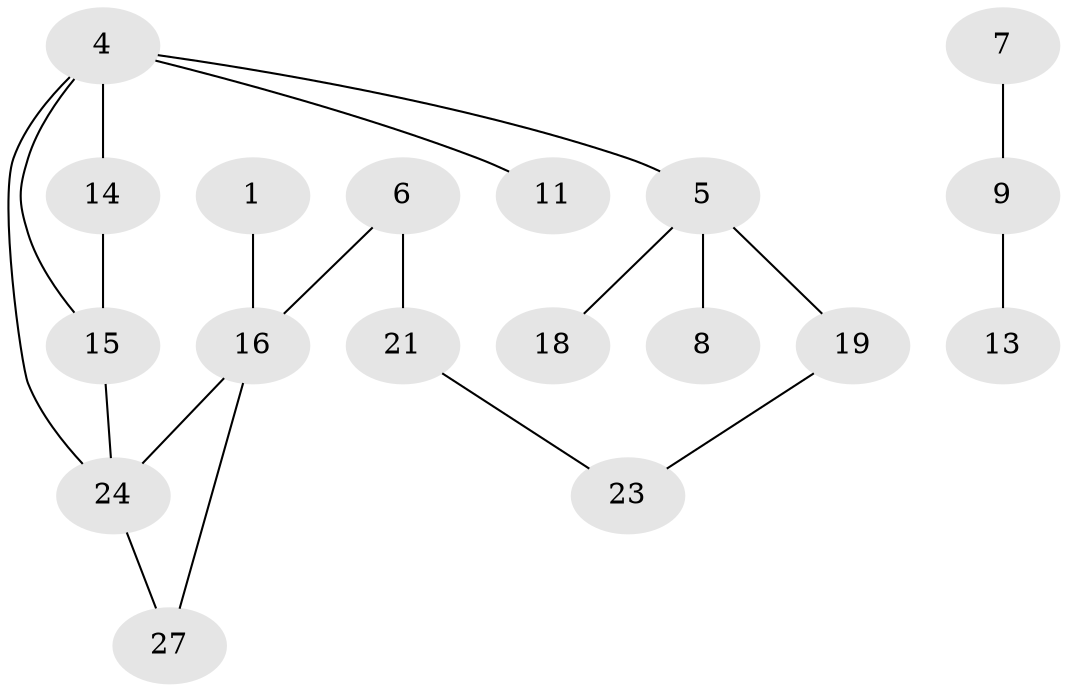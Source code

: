 // original degree distribution, {2: 0.2830188679245283, 3: 0.18867924528301888, 1: 0.3584905660377358, 5: 0.018867924528301886, 0: 0.11320754716981132, 4: 0.03773584905660377}
// Generated by graph-tools (version 1.1) at 2025/00/03/09/25 03:00:44]
// undirected, 18 vertices, 20 edges
graph export_dot {
graph [start="1"]
  node [color=gray90,style=filled];
  1;
  4;
  5;
  6;
  7;
  8;
  9;
  11;
  13;
  14;
  15;
  16;
  18;
  19;
  21;
  23;
  24;
  27;
  1 -- 16 [weight=1.0];
  4 -- 5 [weight=1.0];
  4 -- 11 [weight=1.0];
  4 -- 14 [weight=1.0];
  4 -- 15 [weight=1.0];
  4 -- 24 [weight=1.0];
  5 -- 8 [weight=1.0];
  5 -- 18 [weight=1.0];
  5 -- 19 [weight=1.0];
  6 -- 16 [weight=1.0];
  6 -- 21 [weight=1.0];
  7 -- 9 [weight=1.0];
  9 -- 13 [weight=1.0];
  14 -- 15 [weight=1.0];
  15 -- 24 [weight=1.0];
  16 -- 24 [weight=1.0];
  16 -- 27 [weight=1.0];
  19 -- 23 [weight=1.0];
  21 -- 23 [weight=1.0];
  24 -- 27 [weight=1.0];
}
